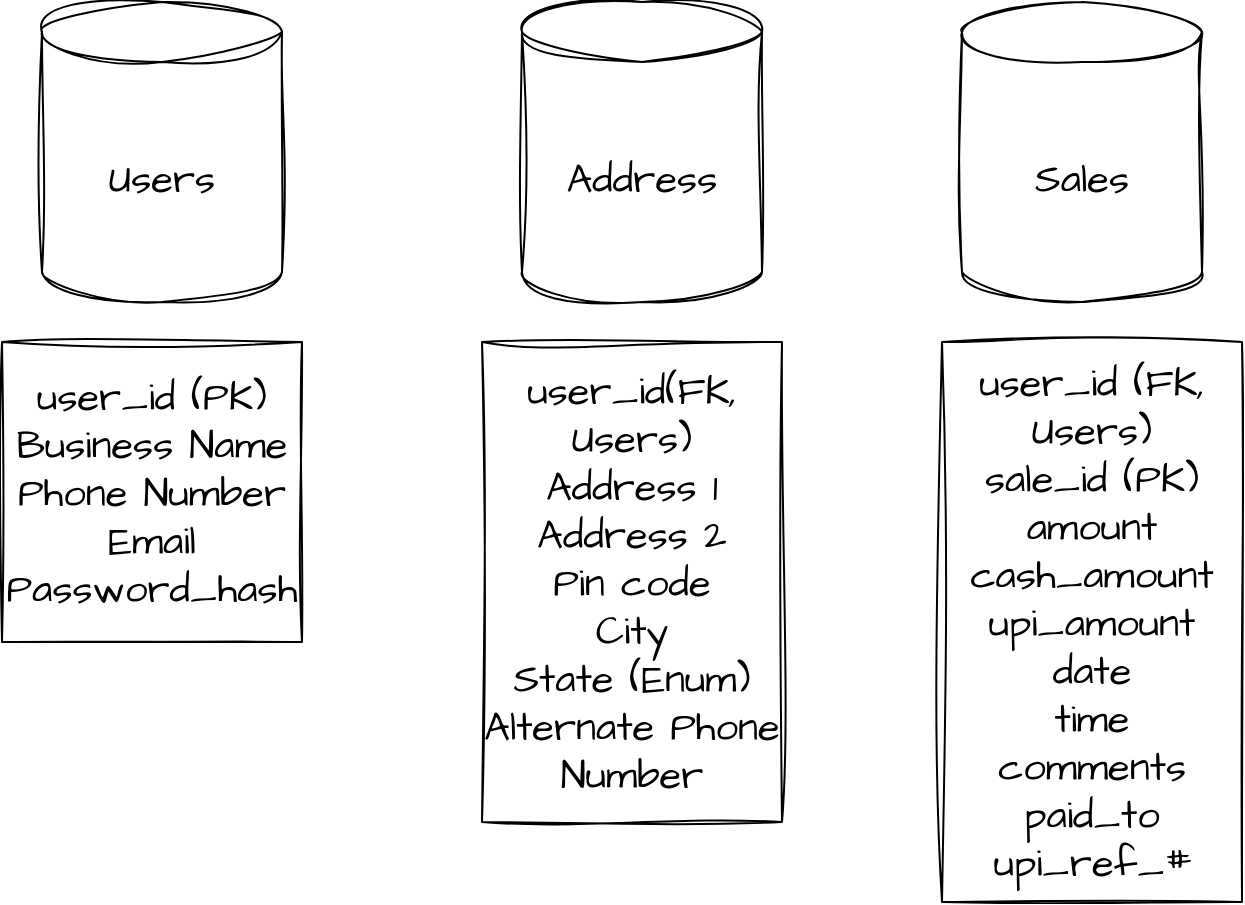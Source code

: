 <mxfile>
    <diagram id="kj_mwdguW5HihoLvyOkN" name="Database Schema">
        <mxGraphModel dx="1301" dy="613" grid="1" gridSize="10" guides="1" tooltips="1" connect="1" arrows="1" fold="1" page="1" pageScale="1" pageWidth="827" pageHeight="1169" math="0" shadow="0">
            <root>
                <mxCell id="0"/>
                <mxCell id="1" parent="0"/>
                <mxCell id="2" value="Users" style="shape=cylinder3;whiteSpace=wrap;html=1;boundedLbl=1;backgroundOutline=1;size=15;sketch=1;hachureGap=4;jiggle=2;curveFitting=1;fontFamily=Architects Daughter;fontSource=https%3A%2F%2Ffonts.googleapis.com%2Fcss%3Ffamily%3DArchitects%2BDaughter;fontSize=20;" vertex="1" parent="1">
                    <mxGeometry x="100" y="150" width="120" height="150" as="geometry"/>
                </mxCell>
                <mxCell id="3" value="Sales" style="shape=cylinder3;whiteSpace=wrap;html=1;boundedLbl=1;backgroundOutline=1;size=15;sketch=1;hachureGap=4;jiggle=2;curveFitting=1;fontFamily=Architects Daughter;fontSource=https%3A%2F%2Ffonts.googleapis.com%2Fcss%3Ffamily%3DArchitects%2BDaughter;fontSize=20;" vertex="1" parent="1">
                    <mxGeometry x="560" y="150" width="120" height="150" as="geometry"/>
                </mxCell>
                <mxCell id="4" value="user_id (PK)&lt;br&gt;Business Name&lt;br&gt;Phone Number&lt;br&gt;Email&lt;br&gt;Password_hash" style="rounded=0;whiteSpace=wrap;html=1;sketch=1;hachureGap=4;jiggle=2;curveFitting=1;fontFamily=Architects Daughter;fontSource=https%3A%2F%2Ffonts.googleapis.com%2Fcss%3Ffamily%3DArchitects%2BDaughter;fontSize=20;" vertex="1" parent="1">
                    <mxGeometry x="80" y="320" width="150" height="150" as="geometry"/>
                </mxCell>
                <mxCell id="5" value="Address" style="shape=cylinder3;whiteSpace=wrap;html=1;boundedLbl=1;backgroundOutline=1;size=15;sketch=1;hachureGap=4;jiggle=2;curveFitting=1;fontFamily=Architects Daughter;fontSource=https%3A%2F%2Ffonts.googleapis.com%2Fcss%3Ffamily%3DArchitects%2BDaughter;fontSize=20;" vertex="1" parent="1">
                    <mxGeometry x="340" y="150" width="120" height="150" as="geometry"/>
                </mxCell>
                <mxCell id="6" value="user_id(FK, Users)&lt;br&gt;Address 1&lt;br&gt;Address 2&lt;br&gt;Pin code&lt;br&gt;City&lt;br&gt;State (Enum)&lt;br&gt;Alternate Phone Number" style="rounded=0;whiteSpace=wrap;html=1;sketch=1;hachureGap=4;jiggle=2;curveFitting=1;fontFamily=Architects Daughter;fontSource=https%3A%2F%2Ffonts.googleapis.com%2Fcss%3Ffamily%3DArchitects%2BDaughter;fontSize=20;" vertex="1" parent="1">
                    <mxGeometry x="320" y="320" width="150" height="240" as="geometry"/>
                </mxCell>
                <mxCell id="7" value="user_id (FK, Users)&lt;br&gt;sale_id (PK)&lt;br&gt;amount&lt;br&gt;cash_amount&lt;br&gt;upi_amount&lt;br&gt;date&lt;br&gt;time&lt;br&gt;comments&lt;br&gt;paid_to&lt;br&gt;upi_ref_#" style="rounded=0;whiteSpace=wrap;html=1;sketch=1;hachureGap=4;jiggle=2;curveFitting=1;fontFamily=Architects Daughter;fontSource=https%3A%2F%2Ffonts.googleapis.com%2Fcss%3Ffamily%3DArchitects%2BDaughter;fontSize=20;" vertex="1" parent="1">
                    <mxGeometry x="550" y="320" width="150" height="280" as="geometry"/>
                </mxCell>
            </root>
        </mxGraphModel>
    </diagram>
</mxfile>